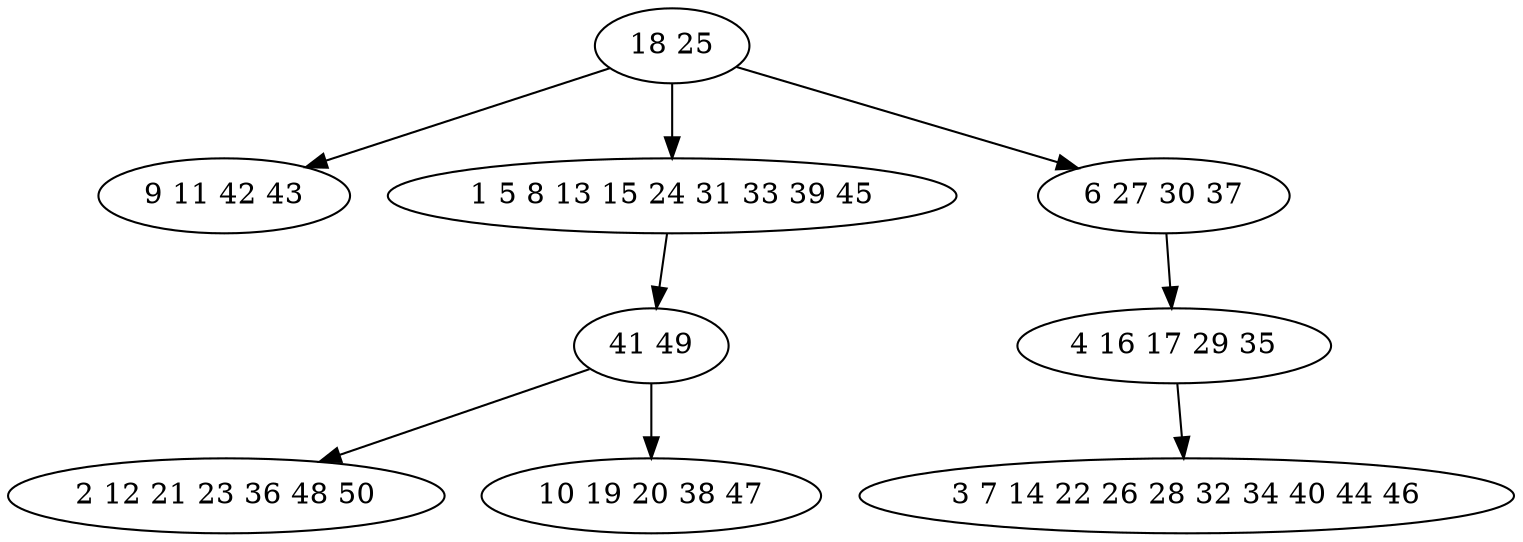 digraph true_tree {
	"0" -> "1"
	"0" -> "2"
	"2" -> "3"
	"3" -> "4"
	"0" -> "5"
	"5" -> "6"
	"6" -> "7"
	"3" -> "8"
	"0" [label="18 25"];
	"1" [label="9 11 42 43"];
	"2" [label="1 5 8 13 15 24 31 33 39 45"];
	"3" [label="41 49"];
	"4" [label="2 12 21 23 36 48 50"];
	"5" [label="6 27 30 37"];
	"6" [label="4 16 17 29 35"];
	"7" [label="3 7 14 22 26 28 32 34 40 44 46"];
	"8" [label="10 19 20 38 47"];
}

